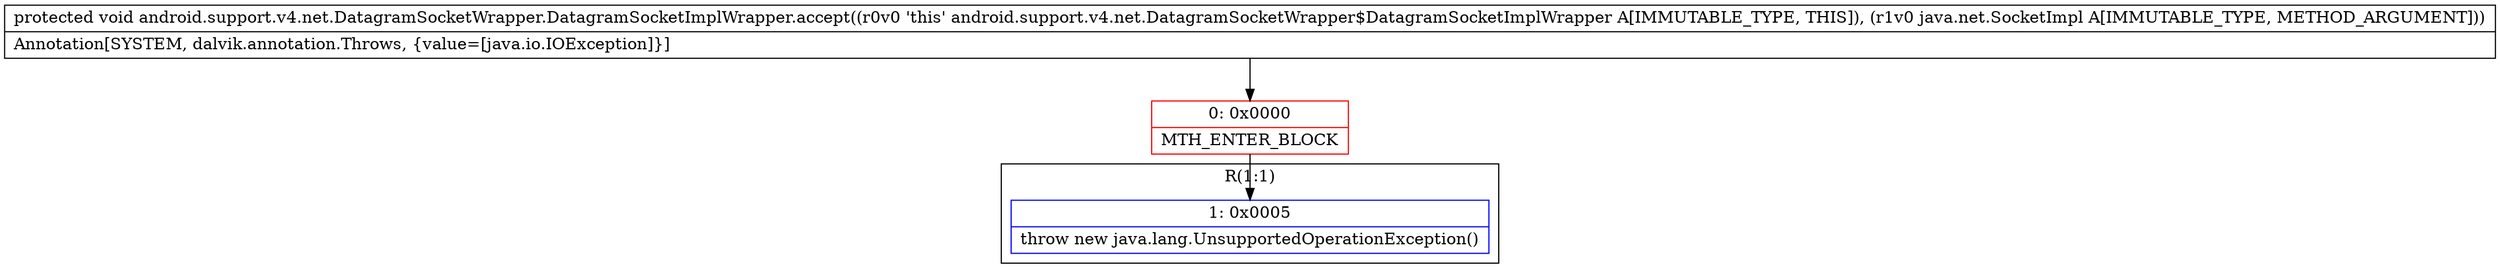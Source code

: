 digraph "CFG forandroid.support.v4.net.DatagramSocketWrapper.DatagramSocketImplWrapper.accept(Ljava\/net\/SocketImpl;)V" {
subgraph cluster_Region_232600842 {
label = "R(1:1)";
node [shape=record,color=blue];
Node_1 [shape=record,label="{1\:\ 0x0005|throw new java.lang.UnsupportedOperationException()\l}"];
}
Node_0 [shape=record,color=red,label="{0\:\ 0x0000|MTH_ENTER_BLOCK\l}"];
MethodNode[shape=record,label="{protected void android.support.v4.net.DatagramSocketWrapper.DatagramSocketImplWrapper.accept((r0v0 'this' android.support.v4.net.DatagramSocketWrapper$DatagramSocketImplWrapper A[IMMUTABLE_TYPE, THIS]), (r1v0 java.net.SocketImpl A[IMMUTABLE_TYPE, METHOD_ARGUMENT]))  | Annotation[SYSTEM, dalvik.annotation.Throws, \{value=[java.io.IOException]\}]\l}"];
MethodNode -> Node_0;
Node_0 -> Node_1;
}

